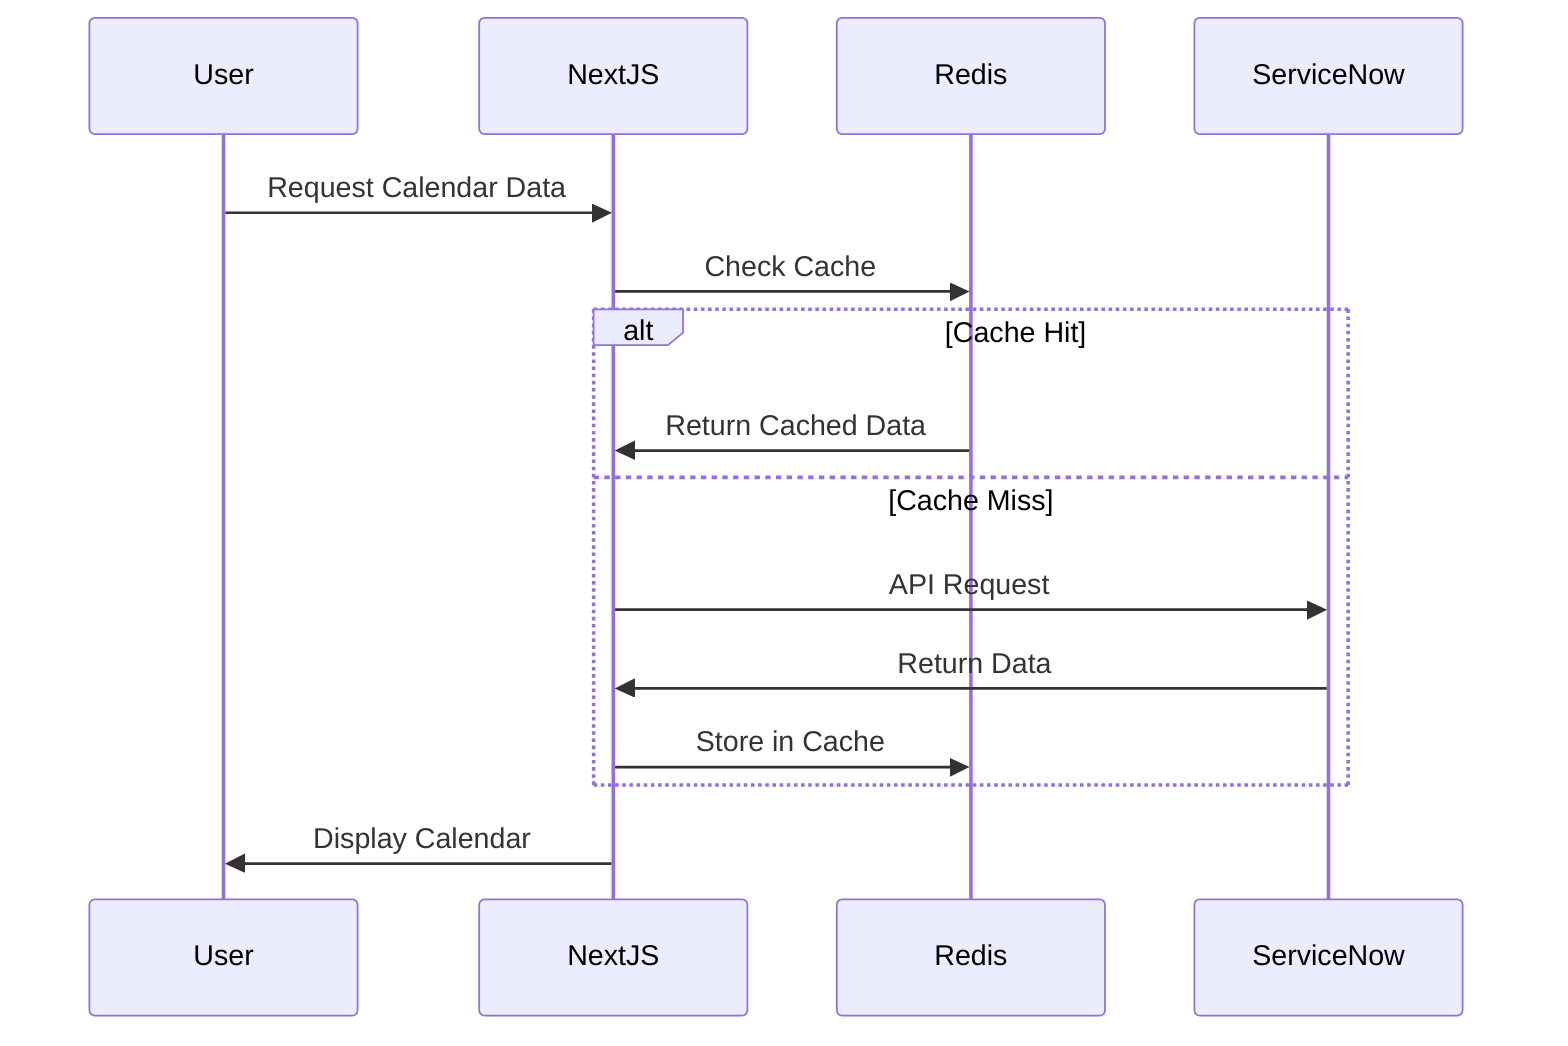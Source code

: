 sequenceDiagram
    participant User
    participant NextJS
    participant Redis
    participant ServiceNow
    
    User->>NextJS: Request Calendar Data
    NextJS->>Redis: Check Cache
    alt Cache Hit
        Redis->>NextJS: Return Cached Data
    else Cache Miss
        NextJS->>ServiceNow: API Request
        ServiceNow->>NextJS: Return Data
        NextJS->>Redis: Store in Cache
    end
    NextJS->>User: Display Calendar